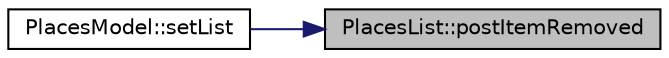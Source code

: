 digraph "PlacesList::postItemRemoved"
{
 // INTERACTIVE_SVG=YES
 // LATEX_PDF_SIZE
  edge [fontname="Helvetica",fontsize="10",labelfontname="Helvetica",labelfontsize="10"];
  node [fontname="Helvetica",fontsize="10",shape=record];
  rankdir="RL";
  Node54 [label="PlacesList::postItemRemoved",height=0.2,width=0.4,color="black", fillcolor="grey75", style="filled", fontcolor="black",tooltip=" "];
  Node54 -> Node55 [dir="back",color="midnightblue",fontsize="10",style="solid",fontname="Helvetica"];
  Node55 [label="PlacesModel::setList",height=0.2,width=0.4,color="black", fillcolor="white", style="filled",URL="$class_places_model.html#ab42e2eafb880d45bde86b776e3172dc6",tooltip=" "];
}
